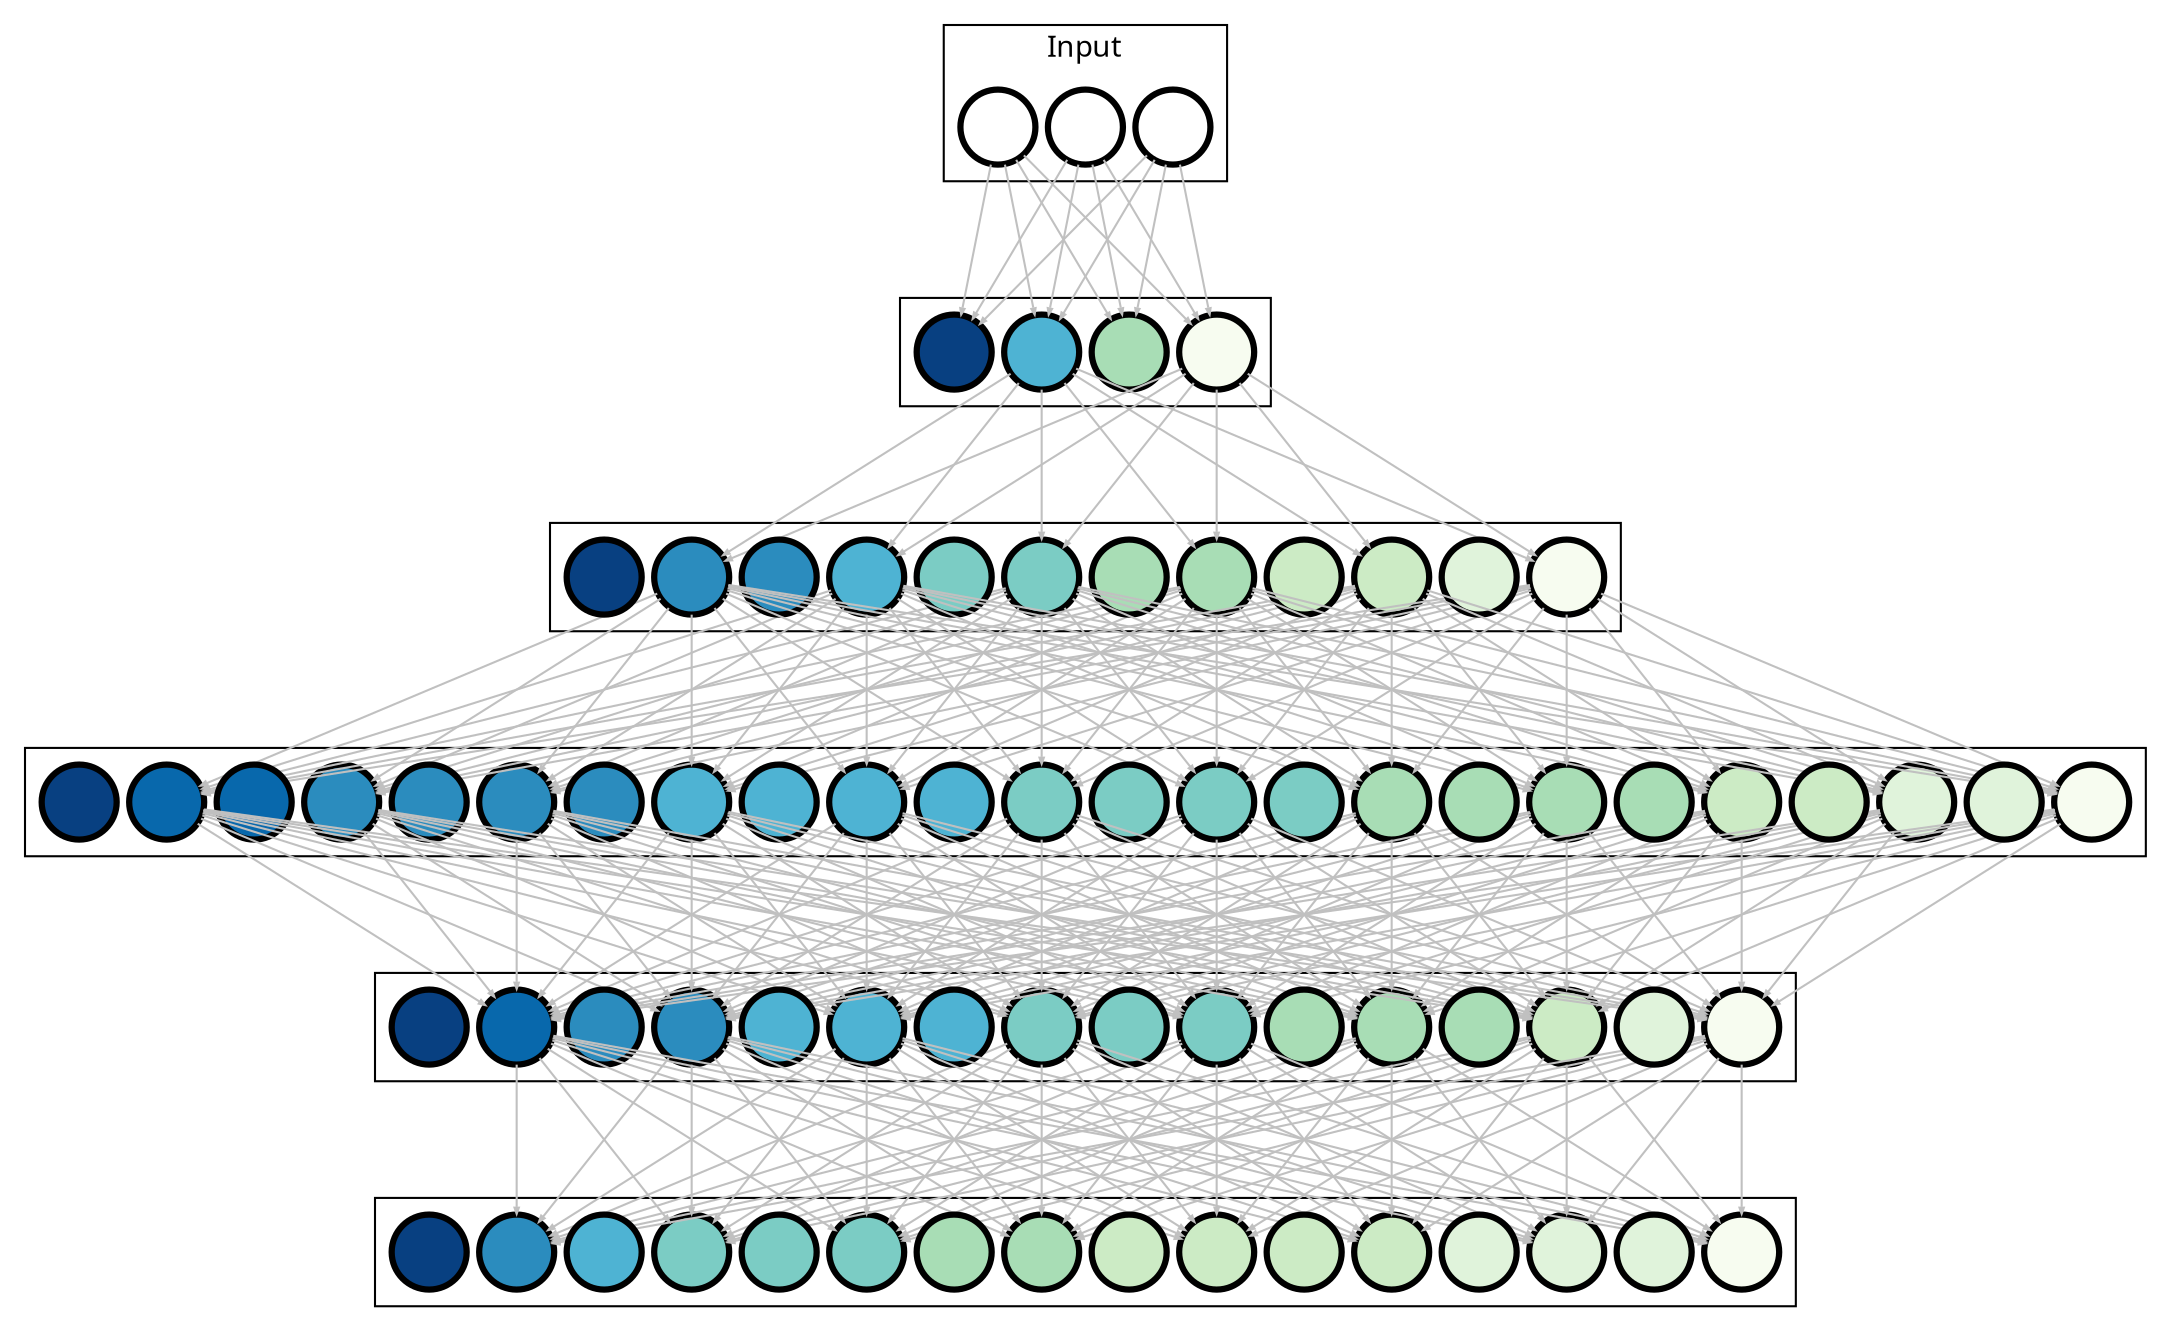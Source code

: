digraph G {
	fontname = "Hilda 10"
	rankdir=TB
	splines=line
	nodesep=.08;
	ranksep=1;
	color=black;
	edge [color=gray, arrowsize=.3];
	node [fixedsize=true,label="",style=filled,penwidth=3, color=black,fillcolor=white,shape=circle]

	subgraph cluster_0 {
		node [style=filled, shape=circle, colorscheme=gnbu9];
		 l00 		 l01 		 l02 ;
		label = "Input";
	}

	subgraph cluster_1 {
		node [style=filled, shape=circle, colorscheme=gnbu9];
		 l10 [fillcolor=1] 
		 l11 [fillcolor=4] 
		 l12 [fillcolor=6] 
		 l13 [fillcolor=9] 
;
	}

	subgraph cluster_2 {
		node [style=filled, shape=circle, colorscheme=gnbu9];
		 l20 [fillcolor=1] 
		 l21 [fillcolor=2] 
		 l22 [fillcolor=3] 
		 l23 [fillcolor=3] 
		 l24 [fillcolor=4] 
		 l25 [fillcolor=4] 
		 l26 [fillcolor=5] 
		 l27 [fillcolor=5] 
		 l28 [fillcolor=6] 
		 l29 [fillcolor=7] 
		 l210 [fillcolor=7] 
		 l211 [fillcolor=9] 
;
	}

	subgraph cluster_3 {
		node [style=filled, shape=circle, colorscheme=gnbu9];
		 l30 [fillcolor=1] 
		 l31 [fillcolor=2] 
		 l32 [fillcolor=2] 
		 l33 [fillcolor=3] 
		 l34 [fillcolor=3] 
		 l35 [fillcolor=4] 
		 l36 [fillcolor=4] 
		 l37 [fillcolor=4] 
		 l38 [fillcolor=4] 
		 l39 [fillcolor=5] 
		 l310 [fillcolor=5] 
		 l311 [fillcolor=5] 
		 l312 [fillcolor=5] 
		 l313 [fillcolor=6] 
		 l314 [fillcolor=6] 
		 l315 [fillcolor=6] 
		 l316 [fillcolor=6] 
		 l317 [fillcolor=7] 
		 l318 [fillcolor=7] 
		 l319 [fillcolor=7] 
		 l320 [fillcolor=7] 
		 l321 [fillcolor=8] 
		 l322 [fillcolor=8] 
		 l323 [fillcolor=9] 
;
	}

	subgraph cluster_4 {
		node [style=filled, shape=circle, colorscheme=gnbu9];
		 l40 [fillcolor=1] 
		 l41 [fillcolor=2] 
		 l42 [fillcolor=3] 
		 l43 [fillcolor=4] 
		 l44 [fillcolor=4] 
		 l45 [fillcolor=4] 
		 l46 [fillcolor=5] 
		 l47 [fillcolor=5] 
		 l48 [fillcolor=5] 
		 l49 [fillcolor=6] 
		 l410 [fillcolor=6] 
		 l411 [fillcolor=6] 
		 l412 [fillcolor=7] 
		 l413 [fillcolor=7] 
		 l414 [fillcolor=8] 
		 l415 [fillcolor=9] 
;
	}

	subgraph cluster_5 {
		node [style=filled, shape=circle, colorscheme=gnbu9];
		 l50 [fillcolor=1] 
		 l51 [fillcolor=2] 
		 l52 [fillcolor=2] 
		 l53 [fillcolor=2] 
		 l54 [fillcolor=3] 
		 l55 [fillcolor=3] 
		 l56 [fillcolor=3] 
		 l57 [fillcolor=3] 
		 l58 [fillcolor=4] 
		 l59 [fillcolor=4] 
		 l510 [fillcolor=5] 
		 l511 [fillcolor=5] 
		 l512 [fillcolor=5] 
		 l513 [fillcolor=6] 
		 l514 [fillcolor=7] 
		 l515 [fillcolor=9] 
;
	}

	l00 -> l10
	l00 -> l11
	l00 -> l12
	l00 -> l13
	l01 -> l10
	l01 -> l11
	l01 -> l12
	l01 -> l13
	l02 -> l10
	l02 -> l11
	l02 -> l12
	l02 -> l13
	l10 -> l20
	l10 -> l22
	l10 -> l24
	l10 -> l26
	l10 -> l28
	l10 -> l210
	l12 -> l20
	l12 -> l22
	l12 -> l24
	l12 -> l26
	l12 -> l28
	l12 -> l210
	l20 -> l30
	l20 -> l32
	l20 -> l34
	l20 -> l36
	l20 -> l38
	l20 -> l310
	l20 -> l312
	l20 -> l314
	l20 -> l316
	l20 -> l318
	l20 -> l320
	l20 -> l322
	l22 -> l30
	l22 -> l32
	l22 -> l34
	l22 -> l36
	l22 -> l38
	l22 -> l310
	l22 -> l312
	l22 -> l314
	l22 -> l316
	l22 -> l318
	l22 -> l320
	l22 -> l322
	l24 -> l30
	l24 -> l32
	l24 -> l34
	l24 -> l36
	l24 -> l38
	l24 -> l310
	l24 -> l312
	l24 -> l314
	l24 -> l316
	l24 -> l318
	l24 -> l320
	l24 -> l322
	l26 -> l30
	l26 -> l32
	l26 -> l34
	l26 -> l36
	l26 -> l38
	l26 -> l310
	l26 -> l312
	l26 -> l314
	l26 -> l316
	l26 -> l318
	l26 -> l320
	l26 -> l322
	l28 -> l30
	l28 -> l32
	l28 -> l34
	l28 -> l36
	l28 -> l38
	l28 -> l310
	l28 -> l312
	l28 -> l314
	l28 -> l316
	l28 -> l318
	l28 -> l320
	l28 -> l322
	l210 -> l30
	l210 -> l32
	l210 -> l34
	l210 -> l36
	l210 -> l38
	l210 -> l310
	l210 -> l312
	l210 -> l314
	l210 -> l316
	l210 -> l318
	l210 -> l320
	l210 -> l322
	l30 -> l40
	l30 -> l42
	l30 -> l44
	l30 -> l46
	l30 -> l48
	l30 -> l410
	l30 -> l412
	l30 -> l414
	l32 -> l40
	l32 -> l42
	l32 -> l44
	l32 -> l46
	l32 -> l48
	l32 -> l410
	l32 -> l412
	l32 -> l414
	l34 -> l40
	l34 -> l42
	l34 -> l44
	l34 -> l46
	l34 -> l48
	l34 -> l410
	l34 -> l412
	l34 -> l414
	l36 -> l40
	l36 -> l42
	l36 -> l44
	l36 -> l46
	l36 -> l48
	l36 -> l410
	l36 -> l412
	l36 -> l414
	l38 -> l40
	l38 -> l42
	l38 -> l44
	l38 -> l46
	l38 -> l48
	l38 -> l410
	l38 -> l412
	l38 -> l414
	l310 -> l40
	l310 -> l42
	l310 -> l44
	l310 -> l46
	l310 -> l48
	l310 -> l410
	l310 -> l412
	l310 -> l414
	l312 -> l40
	l312 -> l42
	l312 -> l44
	l312 -> l46
	l312 -> l48
	l312 -> l410
	l312 -> l412
	l312 -> l414
	l314 -> l40
	l314 -> l42
	l314 -> l44
	l314 -> l46
	l314 -> l48
	l314 -> l410
	l314 -> l412
	l314 -> l414
	l316 -> l40
	l316 -> l42
	l316 -> l44
	l316 -> l46
	l316 -> l48
	l316 -> l410
	l316 -> l412
	l316 -> l414
	l318 -> l40
	l318 -> l42
	l318 -> l44
	l318 -> l46
	l318 -> l48
	l318 -> l410
	l318 -> l412
	l318 -> l414
	l320 -> l40
	l320 -> l42
	l320 -> l44
	l320 -> l46
	l320 -> l48
	l320 -> l410
	l320 -> l412
	l320 -> l414
	l322 -> l40
	l322 -> l42
	l322 -> l44
	l322 -> l46
	l322 -> l48
	l322 -> l410
	l322 -> l412
	l322 -> l414
	l40 -> l50
	l40 -> l52
	l40 -> l54
	l40 -> l56
	l40 -> l58
	l40 -> l510
	l40 -> l512
	l40 -> l514
	l42 -> l50
	l42 -> l52
	l42 -> l54
	l42 -> l56
	l42 -> l58
	l42 -> l510
	l42 -> l512
	l42 -> l514
	l44 -> l50
	l44 -> l52
	l44 -> l54
	l44 -> l56
	l44 -> l58
	l44 -> l510
	l44 -> l512
	l44 -> l514
	l46 -> l50
	l46 -> l52
	l46 -> l54
	l46 -> l56
	l46 -> l58
	l46 -> l510
	l46 -> l512
	l46 -> l514
	l48 -> l50
	l48 -> l52
	l48 -> l54
	l48 -> l56
	l48 -> l58
	l48 -> l510
	l48 -> l512
	l48 -> l514
	l410 -> l50
	l410 -> l52
	l410 -> l54
	l410 -> l56
	l410 -> l58
	l410 -> l510
	l410 -> l512
	l410 -> l514
	l412 -> l50
	l412 -> l52
	l412 -> l54
	l412 -> l56
	l412 -> l58
	l412 -> l510
	l412 -> l512
	l412 -> l514
	l414 -> l50
	l414 -> l52
	l414 -> l54
	l414 -> l56
	l414 -> l58
	l414 -> l510
	l414 -> l512
	l414 -> l514
}

